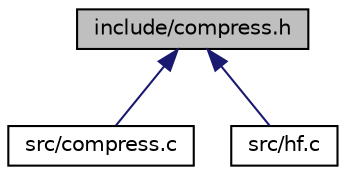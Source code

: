 digraph "include/compress.h"
{
  edge [fontname="Helvetica",fontsize="10",labelfontname="Helvetica",labelfontsize="10"];
  node [fontname="Helvetica",fontsize="10",shape=record];
  Node1 [label="include/compress.h",height=0.2,width=0.4,color="black", fillcolor="grey75", style="filled" fontcolor="black"];
  Node1 -> Node2 [dir="back",color="midnightblue",fontsize="10",style="solid",fontname="Helvetica"];
  Node2 [label="src/compress.c",height=0.2,width=0.4,color="black", fillcolor="white", style="filled",URL="$compress_8c.html",tooltip="Provides compress functionality. "];
  Node1 -> Node3 [dir="back",color="midnightblue",fontsize="10",style="solid",fontname="Helvetica"];
  Node3 [label="src/hf.c",height=0.2,width=0.4,color="black", fillcolor="white", style="filled",URL="$hf_8c.html",tooltip="Main function. "];
}
